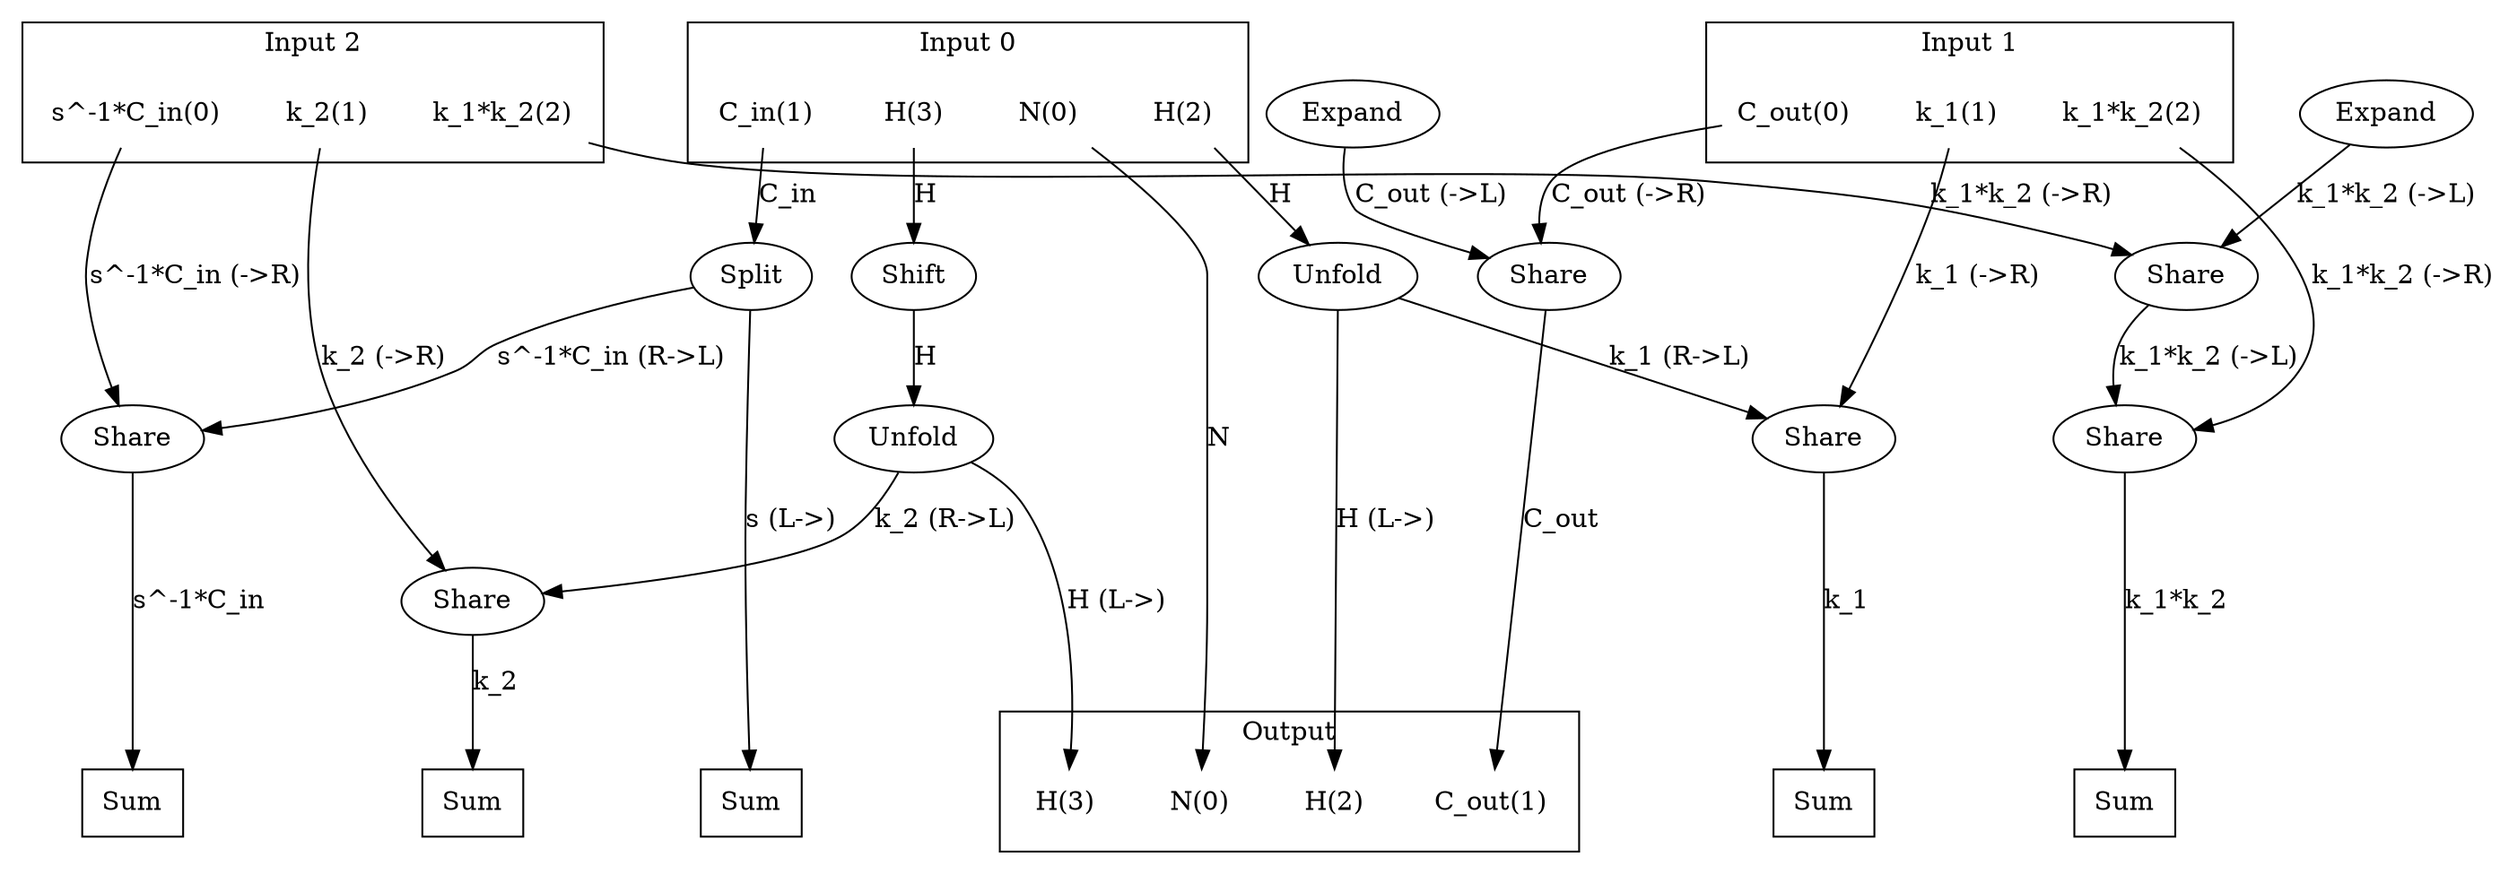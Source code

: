 digraph kernel {
newrank = true;
op_0x7fc6f00255c0 [label="Unfold"];
op_0x7fc950008b90 [label="Share"];
op_0x7fc950009e50 [label="Share"];
op_0x7fca444b2d40 [label="Split"];
op_0x7fcba8009cc0 [label="Unfold"];
op_0x7fce0006ce10 [label="Shift"];
op_0x7fceec0418d0 [label="Share"];
op_0x7fcf58004ad0 [label="Share"];
op_0x7fcf84003f00 [label="Share"];
op_0x7fcf84004310 [label="Share"];
op_0x7fcf84004638 [label="Expand"];
op_0x7fcf84004978 [label="Expand"];
reduce_0x7fc7f0002f58 [label="Sum", shape=box];
reduce_0x7fc7f0001de8 [label="Sum", shape=box];
reduce_0x7fc7f0001998 [label="Sum", shape=box];
reduce_0x7fc7f0002010 [label="Sum", shape=box];
reduce_0x7fc7f0005968 [label="Sum", shape=box];
subgraph cluster_out {
label = "Output";
out_0 [label="N(0)", shape=none];
out_1 [label="C_out(1)", shape=none];
out_2 [label="H(2)", shape=none];
out_3 [label="H(3)", shape=none];
}
{ rank = same;
reduce_0x7fc7f0002f58;
reduce_0x7fc7f0001de8;
reduce_0x7fc7f0001998;
reduce_0x7fc7f0002010;
reduce_0x7fc7f0005968;
out_0;
out_1;
out_2;
out_3;
}
subgraph cluster_in_0 {
label = "Input 0";
in_0_0 [label="N(0)", shape=none];
in_0_1 [label="C_in(1)", shape=none];
in_0_2 [label="H(2)", shape=none];
in_0_3 [label="H(3)", shape=none];
}
subgraph cluster_in_1 {
label = "Input 1";
in_1_0 [label="C_out(0)", shape=none];
in_1_1 [label="k_1(1)", shape=none];
in_1_2 [label="k_1*k_2(2)", shape=none];
}
subgraph cluster_in_2 {
label = "Input 2";
in_2_0 [label="s^-1*C_in(0)", shape=none];
in_2_1 [label="k_2(1)", shape=none];
in_2_2 [label="k_1*k_2(2)", shape=none];
}
{ rank = same;
in_0_0;
in_0_1;
in_0_2;
in_0_3;
in_1_0;
in_1_1;
in_1_2;
in_2_0;
in_2_1;
in_2_2;
}
in_0_0 -> out_0 [label="N"];
in_0_1 -> op_0x7fca444b2d40 [label="C_in"];
in_0_2 -> op_0x7fcba8009cc0 [label="H"];
in_0_3 -> op_0x7fce0006ce10 [label="H"];
in_1_0 -> op_0x7fcf84003f00 [label="C_out (->R)"];
in_1_1 -> op_0x7fcf84004310 [label="k_1 (->R)"];
in_1_2 -> op_0x7fcf58004ad0 [label="k_1*k_2 (->R)"];
in_2_0 -> op_0x7fc950009e50 [label="s^-1*C_in (->R)"];
in_2_1 -> op_0x7fceec0418d0 [label="k_2 (->R)"];
in_2_2 -> op_0x7fc950008b90 [label="k_1*k_2 (->R)"];
op_0x7fcf84003f00 -> out_1 [label="C_out"];
op_0x7fcba8009cc0 -> out_2 [label="H (L->)"];
op_0x7fc6f00255c0 -> out_3 [label="H (L->)"];
op_0x7fce0006ce10 -> op_0x7fc6f00255c0 [label="H"];
op_0x7fcf84004310 -> reduce_0x7fc7f0001998 [label="k_1"];
op_0x7fceec0418d0 -> reduce_0x7fc7f0001de8 [label="k_2"];
op_0x7fcf58004ad0 -> reduce_0x7fc7f0002010 [label="k_1*k_2"];
op_0x7fca444b2d40 -> reduce_0x7fc7f0002f58 [label="s (L->)"];
op_0x7fc950009e50 -> reduce_0x7fc7f0005968 [label="s^-1*C_in"];
op_0x7fcf84004978 -> op_0x7fc950008b90 [label="k_1*k_2 (->L)"];
op_0x7fca444b2d40 -> op_0x7fc950009e50 [label="s^-1*C_in (R->L)"];
op_0x7fc6f00255c0 -> op_0x7fceec0418d0 [label="k_2 (R->L)"];
op_0x7fc950008b90 -> op_0x7fcf58004ad0 [label="k_1*k_2 (->L)"];
op_0x7fcf84004638 -> op_0x7fcf84003f00 [label="C_out (->L)"];
op_0x7fcba8009cc0 -> op_0x7fcf84004310 [label="k_1 (R->L)"];
}

